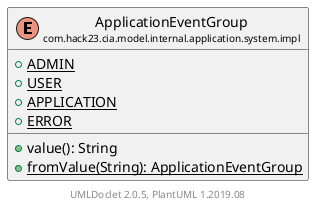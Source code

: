 @startuml
    set namespaceSeparator none
    hide empty fields
    hide empty methods

    enum "<size:14>ApplicationEventGroup\n<size:10>com.hack23.cia.model.internal.application.system.impl" as com.hack23.cia.model.internal.application.system.impl.ApplicationEventGroup [[ApplicationEventGroup.html]] {
        {static} +ADMIN
        {static} +USER
        {static} +APPLICATION
        {static} +ERROR
        +value(): String
        {static} +fromValue(String): ApplicationEventGroup
    }

    center footer UMLDoclet 2.0.5, PlantUML 1.2019.08
@enduml
